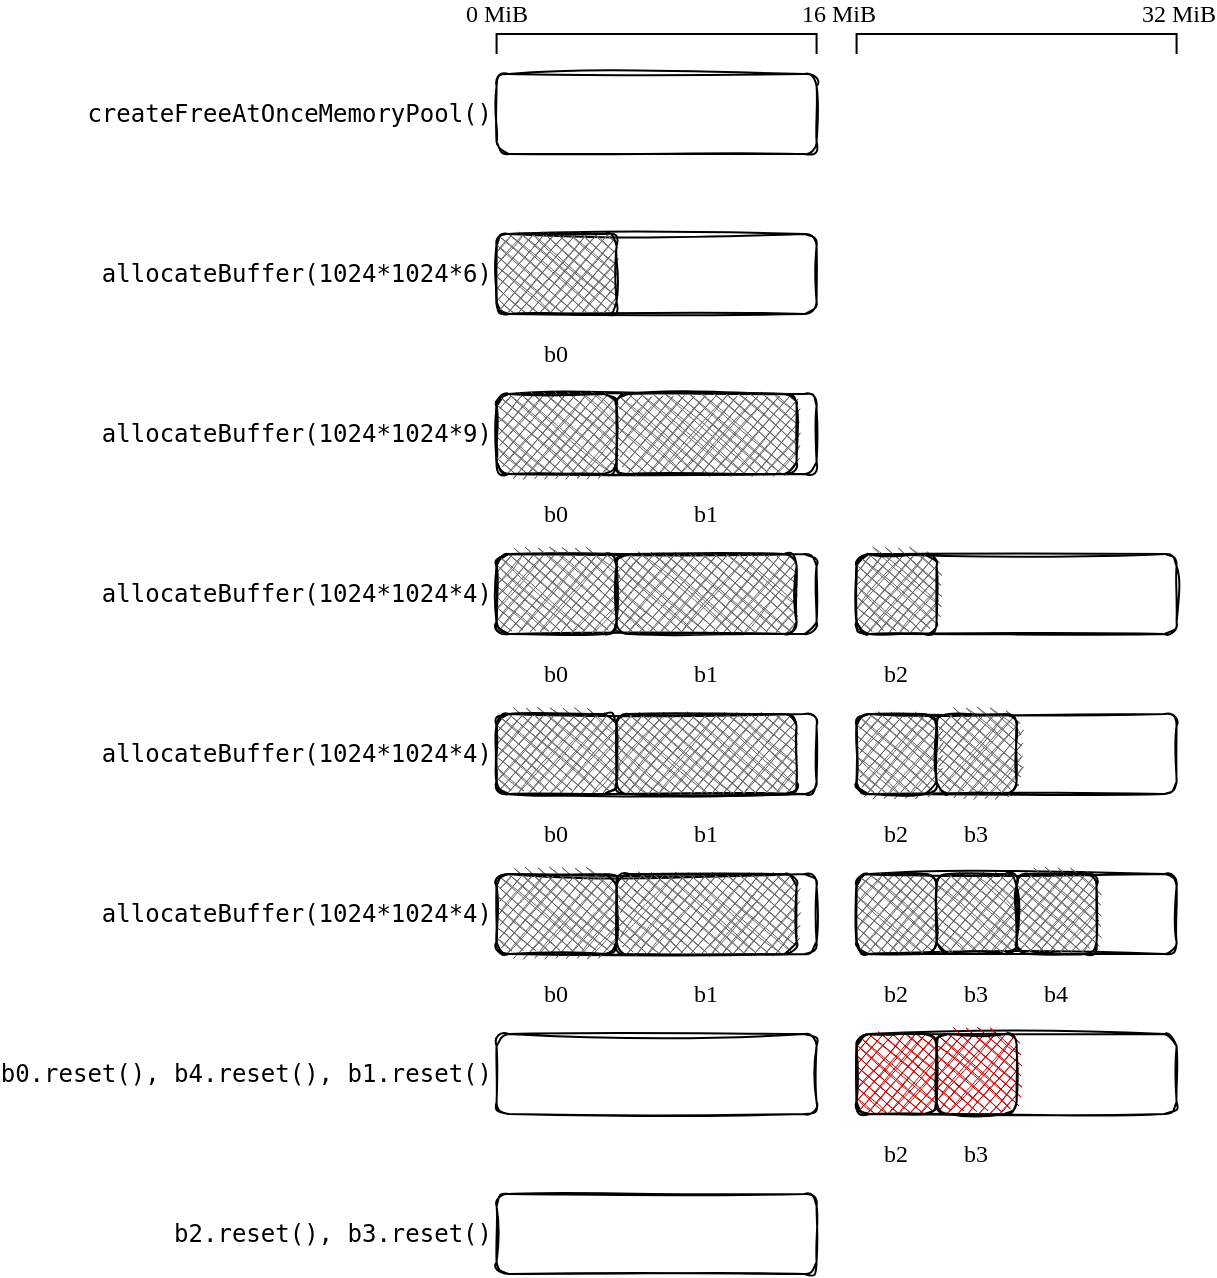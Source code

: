 <mxfile>
    <diagram id="UibdG1P6iw8BnFFcsrGG" name="Page-1">
        <mxGraphModel dx="1656" dy="959" grid="1" gridSize="10" guides="1" tooltips="1" connect="1" arrows="1" fold="1" page="1" pageScale="1" pageWidth="850" pageHeight="1100" math="0" shadow="0">
            <root>
                <mxCell id="0"/>
                <mxCell id="1" parent="0"/>
                <mxCell id="2" value="" style="rounded=1;whiteSpace=wrap;html=1;fontFamily=Lucida Console;align=right;shadow=0;sketch=1;fillStyle=cross-hatch;fillColor=none;" parent="1" vertex="1">
                    <mxGeometry x="0.29" y="40" width="160" height="40" as="geometry"/>
                </mxCell>
                <mxCell id="30" value="" style="endArrow=none;html=1;rounded=0;" parent="1" edge="1">
                    <mxGeometry width="50" height="50" relative="1" as="geometry">
                        <mxPoint x="0.29" y="30" as="sourcePoint"/>
                        <mxPoint x="160.29" y="30" as="targetPoint"/>
                        <Array as="points">
                            <mxPoint x="0.29" y="20"/>
                            <mxPoint x="160.29" y="20"/>
                        </Array>
                    </mxGeometry>
                </mxCell>
                <mxCell id="31" value="16 MiB" style="edgeLabel;html=1;align=center;verticalAlign=middle;resizable=0;points=[];fontFamily=Lucida Console;fontSize=12;" parent="30" vertex="1" connectable="0">
                    <mxGeometry x="0.778" y="1" relative="1" as="geometry">
                        <mxPoint x="20" y="-9" as="offset"/>
                    </mxGeometry>
                </mxCell>
                <mxCell id="32" value="0 MiB" style="edgeLabel;html=1;align=center;verticalAlign=middle;resizable=0;points=[];fontFamily=Lucida Console;fontSize=12;" parent="30" vertex="1" connectable="0">
                    <mxGeometry x="-0.714" y="2" relative="1" as="geometry">
                        <mxPoint x="-16" y="-8" as="offset"/>
                    </mxGeometry>
                </mxCell>
                <mxCell id="33" value="" style="endArrow=none;html=1;rounded=0;" parent="1" edge="1">
                    <mxGeometry width="50" height="50" relative="1" as="geometry">
                        <mxPoint x="180.29" y="30" as="sourcePoint"/>
                        <mxPoint x="340.29" y="30" as="targetPoint"/>
                        <Array as="points">
                            <mxPoint x="180.29" y="20"/>
                            <mxPoint x="340.29" y="20"/>
                        </Array>
                    </mxGeometry>
                </mxCell>
                <mxCell id="34" value="32 MiB" style="edgeLabel;html=1;align=center;verticalAlign=middle;resizable=0;points=[];fontFamily=Lucida Console;fontSize=12;" parent="33" vertex="1" connectable="0">
                    <mxGeometry x="0.778" y="1" relative="1" as="geometry">
                        <mxPoint x="10" y="-9" as="offset"/>
                    </mxGeometry>
                </mxCell>
                <mxCell id="36" value="" style="rounded=1;whiteSpace=wrap;html=1;fontFamily=Lucida Console;align=right;shadow=0;sketch=1;fillStyle=cross-hatch;fillColor=none;" parent="1" vertex="1">
                    <mxGeometry x="0.29" y="120" width="160" height="40" as="geometry"/>
                </mxCell>
                <mxCell id="37" value="" style="rounded=1;whiteSpace=wrap;html=1;fontFamily=Lucida Console;align=right;shadow=0;sketch=1;fillStyle=cross-hatch;fillColor=#666666;" parent="1" vertex="1">
                    <mxGeometry x="0.29" y="120" width="60" height="40" as="geometry"/>
                </mxCell>
                <mxCell id="43" value="b0" style="rounded=0;whiteSpace=wrap;html=1;fontFamily=Lucida Console;align=center;strokeColor=none;fillColor=none;fontSize=12;" parent="1" vertex="1">
                    <mxGeometry x="0.29" y="160" width="60" height="40" as="geometry"/>
                </mxCell>
                <mxCell id="48" value="" style="rounded=1;whiteSpace=wrap;html=1;fontFamily=Lucida Console;align=right;shadow=0;sketch=1;fillStyle=cross-hatch;fillColor=none;" parent="1" vertex="1">
                    <mxGeometry x="0.29" y="200" width="160" height="40" as="geometry"/>
                </mxCell>
                <mxCell id="49" value="" style="rounded=1;whiteSpace=wrap;html=1;fontFamily=Lucida Console;align=right;shadow=0;sketch=1;fillStyle=cross-hatch;fillColor=#666666;" parent="1" vertex="1">
                    <mxGeometry x="0.29" y="200" width="60" height="40" as="geometry"/>
                </mxCell>
                <mxCell id="50" value="" style="rounded=1;whiteSpace=wrap;html=1;fontFamily=Lucida Console;align=right;shadow=0;sketch=1;fillStyle=cross-hatch;fillColor=#666666;" parent="1" vertex="1">
                    <mxGeometry x="60.29" y="200" width="90" height="40" as="geometry"/>
                </mxCell>
                <mxCell id="55" value="b0" style="rounded=0;whiteSpace=wrap;html=1;fontFamily=Lucida Console;align=center;strokeColor=none;fillColor=none;fontSize=12;" parent="1" vertex="1">
                    <mxGeometry x="0.29" y="240" width="60" height="40" as="geometry"/>
                </mxCell>
                <mxCell id="56" value="b1" style="rounded=0;whiteSpace=wrap;html=1;fontFamily=Lucida Console;align=center;strokeColor=none;fillColor=none;fontSize=12;" parent="1" vertex="1">
                    <mxGeometry x="60.29" y="240" width="90" height="40" as="geometry"/>
                </mxCell>
                <mxCell id="60" value="" style="rounded=1;whiteSpace=wrap;html=1;fontFamily=Lucida Console;align=right;shadow=0;sketch=1;fillStyle=cross-hatch;fillColor=none;" parent="1" vertex="1">
                    <mxGeometry x="0.29" y="280" width="160" height="40" as="geometry"/>
                </mxCell>
                <mxCell id="61" value="" style="rounded=1;whiteSpace=wrap;html=1;fontFamily=Lucida Console;align=right;shadow=0;sketch=1;fillStyle=cross-hatch;fillColor=#666666;" parent="1" vertex="1">
                    <mxGeometry x="0.29" y="280" width="60" height="40" as="geometry"/>
                </mxCell>
                <mxCell id="62" value="" style="rounded=1;whiteSpace=wrap;html=1;fontFamily=Lucida Console;align=right;shadow=0;sketch=1;fillStyle=cross-hatch;fillColor=#666666;" parent="1" vertex="1">
                    <mxGeometry x="60.29" y="280" width="90" height="40" as="geometry"/>
                </mxCell>
                <mxCell id="63" value="" style="rounded=1;whiteSpace=wrap;html=1;fontFamily=Lucida Console;align=right;shadow=0;sketch=1;fillStyle=cross-hatch;fillColor=none;" parent="1" vertex="1">
                    <mxGeometry x="180.29" y="280" width="160" height="40" as="geometry"/>
                </mxCell>
                <mxCell id="64" value="" style="rounded=1;whiteSpace=wrap;html=1;fontFamily=Lucida Console;align=right;shadow=0;sketch=1;fillStyle=cross-hatch;fillColor=#666666;" parent="1" vertex="1">
                    <mxGeometry x="180.29" y="280" width="40" height="40" as="geometry"/>
                </mxCell>
                <mxCell id="67" value="b0" style="rounded=0;whiteSpace=wrap;html=1;fontFamily=Lucida Console;align=center;strokeColor=none;fillColor=none;fontSize=12;" parent="1" vertex="1">
                    <mxGeometry x="0.29" y="320" width="60" height="40" as="geometry"/>
                </mxCell>
                <mxCell id="68" value="b1" style="rounded=0;whiteSpace=wrap;html=1;fontFamily=Lucida Console;align=center;strokeColor=none;fillColor=none;fontSize=12;" parent="1" vertex="1">
                    <mxGeometry x="60.29" y="320" width="90" height="40" as="geometry"/>
                </mxCell>
                <mxCell id="69" value="b2" style="rounded=0;whiteSpace=wrap;html=1;fontFamily=Lucida Console;align=center;strokeColor=none;fillColor=none;fontSize=12;" parent="1" vertex="1">
                    <mxGeometry x="180.29" y="320" width="40" height="40" as="geometry"/>
                </mxCell>
                <mxCell id="72" value="" style="rounded=1;whiteSpace=wrap;html=1;fontFamily=Lucida Console;align=right;shadow=0;sketch=1;fillStyle=cross-hatch;fillColor=none;" parent="1" vertex="1">
                    <mxGeometry x="0.29" y="360" width="160" height="40" as="geometry"/>
                </mxCell>
                <mxCell id="73" value="" style="rounded=1;whiteSpace=wrap;html=1;fontFamily=Lucida Console;align=right;shadow=0;sketch=1;fillStyle=cross-hatch;fillColor=#666666;" parent="1" vertex="1">
                    <mxGeometry x="0.29" y="360" width="60" height="40" as="geometry"/>
                </mxCell>
                <mxCell id="74" value="" style="rounded=1;whiteSpace=wrap;html=1;fontFamily=Lucida Console;align=right;shadow=0;sketch=1;fillStyle=cross-hatch;fillColor=#666666;" parent="1" vertex="1">
                    <mxGeometry x="60.29" y="360" width="90" height="40" as="geometry"/>
                </mxCell>
                <mxCell id="75" value="" style="rounded=1;whiteSpace=wrap;html=1;fontFamily=Lucida Console;align=right;shadow=0;sketch=1;fillStyle=cross-hatch;fillColor=none;" parent="1" vertex="1">
                    <mxGeometry x="180.29" y="360" width="160" height="40" as="geometry"/>
                </mxCell>
                <mxCell id="76" value="" style="rounded=1;whiteSpace=wrap;html=1;fontFamily=Lucida Console;align=right;shadow=0;sketch=1;fillStyle=cross-hatch;fillColor=#666666;" parent="1" vertex="1">
                    <mxGeometry x="180.29" y="360" width="40" height="40" as="geometry"/>
                </mxCell>
                <mxCell id="77" value="" style="rounded=1;whiteSpace=wrap;html=1;fontFamily=Lucida Console;align=right;shadow=0;sketch=1;fillStyle=cross-hatch;fillColor=#666666;" parent="1" vertex="1">
                    <mxGeometry x="220.29" y="360" width="40" height="40" as="geometry"/>
                </mxCell>
                <mxCell id="79" value="b0" style="rounded=0;whiteSpace=wrap;html=1;fontFamily=Lucida Console;align=center;strokeColor=none;fillColor=none;fontSize=12;" parent="1" vertex="1">
                    <mxGeometry x="0.29" y="400" width="60" height="40" as="geometry"/>
                </mxCell>
                <mxCell id="80" value="b1" style="rounded=0;whiteSpace=wrap;html=1;fontFamily=Lucida Console;align=center;strokeColor=none;fillColor=none;fontSize=12;" parent="1" vertex="1">
                    <mxGeometry x="60.29" y="400" width="90" height="40" as="geometry"/>
                </mxCell>
                <mxCell id="81" value="b2" style="rounded=0;whiteSpace=wrap;html=1;fontFamily=Lucida Console;align=center;strokeColor=none;fillColor=none;fontSize=12;" parent="1" vertex="1">
                    <mxGeometry x="180.29" y="400" width="40" height="40" as="geometry"/>
                </mxCell>
                <mxCell id="82" value="b3" style="rounded=0;whiteSpace=wrap;html=1;fontFamily=Lucida Console;align=center;strokeColor=none;fillColor=none;fontSize=12;" parent="1" vertex="1">
                    <mxGeometry x="220.29" y="400" width="40" height="40" as="geometry"/>
                </mxCell>
                <mxCell id="84" value="" style="rounded=1;whiteSpace=wrap;html=1;fontFamily=Lucida Console;align=right;shadow=0;sketch=1;fillStyle=cross-hatch;fillColor=none;" parent="1" vertex="1">
                    <mxGeometry x="0.29" y="440" width="160" height="40" as="geometry"/>
                </mxCell>
                <mxCell id="85" value="" style="rounded=1;whiteSpace=wrap;html=1;fontFamily=Lucida Console;align=right;shadow=0;sketch=1;fillStyle=cross-hatch;fillColor=#666666;" parent="1" vertex="1">
                    <mxGeometry x="0.29" y="440" width="60" height="40" as="geometry"/>
                </mxCell>
                <mxCell id="86" value="" style="rounded=1;whiteSpace=wrap;html=1;fontFamily=Lucida Console;align=right;shadow=0;sketch=1;fillStyle=cross-hatch;fillColor=#666666;" parent="1" vertex="1">
                    <mxGeometry x="60.29" y="440" width="90" height="40" as="geometry"/>
                </mxCell>
                <mxCell id="87" value="" style="rounded=1;whiteSpace=wrap;html=1;fontFamily=Lucida Console;align=right;shadow=0;sketch=1;fillStyle=cross-hatch;fillColor=none;" parent="1" vertex="1">
                    <mxGeometry x="180.29" y="440" width="160" height="40" as="geometry"/>
                </mxCell>
                <mxCell id="88" value="" style="rounded=1;whiteSpace=wrap;html=1;fontFamily=Lucida Console;align=right;shadow=0;sketch=1;fillStyle=cross-hatch;fillColor=#666666;" parent="1" vertex="1">
                    <mxGeometry x="180.29" y="440" width="40" height="40" as="geometry"/>
                </mxCell>
                <mxCell id="89" value="" style="rounded=1;whiteSpace=wrap;html=1;fontFamily=Lucida Console;align=right;shadow=0;sketch=1;fillStyle=cross-hatch;fillColor=#666666;" parent="1" vertex="1">
                    <mxGeometry x="220.29" y="440" width="40" height="40" as="geometry"/>
                </mxCell>
                <mxCell id="90" value="" style="rounded=1;whiteSpace=wrap;html=1;fontFamily=Lucida Console;align=right;shadow=0;sketch=1;fillStyle=cross-hatch;fillColor=#666666;" parent="1" vertex="1">
                    <mxGeometry x="260.29" y="440" width="40" height="40" as="geometry"/>
                </mxCell>
                <mxCell id="91" value="b0" style="rounded=0;whiteSpace=wrap;html=1;fontFamily=Lucida Console;align=center;strokeColor=none;fillColor=none;fontSize=12;" parent="1" vertex="1">
                    <mxGeometry x="0.29" y="480" width="60" height="40" as="geometry"/>
                </mxCell>
                <mxCell id="92" value="b1" style="rounded=0;whiteSpace=wrap;html=1;fontFamily=Lucida Console;align=center;strokeColor=none;fillColor=none;fontSize=12;" parent="1" vertex="1">
                    <mxGeometry x="60.29" y="480" width="90" height="40" as="geometry"/>
                </mxCell>
                <mxCell id="93" value="b2" style="rounded=0;whiteSpace=wrap;html=1;fontFamily=Lucida Console;align=center;strokeColor=none;fillColor=none;fontSize=12;" parent="1" vertex="1">
                    <mxGeometry x="180.29" y="480" width="40" height="40" as="geometry"/>
                </mxCell>
                <mxCell id="94" value="b3" style="rounded=0;whiteSpace=wrap;html=1;fontFamily=Lucida Console;align=center;strokeColor=none;fillColor=none;fontSize=12;" parent="1" vertex="1">
                    <mxGeometry x="220.29" y="480" width="40" height="40" as="geometry"/>
                </mxCell>
                <mxCell id="95" value="b4" style="rounded=0;whiteSpace=wrap;html=1;fontFamily=Lucida Console;align=center;strokeColor=none;fillColor=none;fontSize=12;" parent="1" vertex="1">
                    <mxGeometry x="260.29" y="480" width="40" height="40" as="geometry"/>
                </mxCell>
                <mxCell id="96" value="" style="rounded=1;whiteSpace=wrap;html=1;fontFamily=Lucida Console;align=right;shadow=0;sketch=1;fillStyle=cross-hatch;fillColor=none;" parent="1" vertex="1">
                    <mxGeometry x="0.29" y="600" width="160" height="40" as="geometry"/>
                </mxCell>
                <mxCell id="97" value="&lt;pre&gt;&lt;span class=&quot;n&quot;&gt;createFreeAtOnceMemoryPool()&lt;/span&gt;&lt;span class=&quot;p&quot;&gt;&lt;/span&gt;&lt;/pre&gt;" style="rounded=0;whiteSpace=wrap;html=1;fontFamily=Lucida Console;align=right;strokeColor=none;fillColor=none;fontSize=12;" parent="1" vertex="1">
                    <mxGeometry x="-200" y="40" width="200" height="40" as="geometry"/>
                </mxCell>
                <mxCell id="98" value="&lt;pre&gt;&lt;span class=&quot;n&quot;&gt;allocateBuffer(1024*1024*6)&lt;/span&gt;&lt;span class=&quot;p&quot;&gt;&lt;/span&gt;&lt;/pre&gt;" style="rounded=0;whiteSpace=wrap;html=1;fontFamily=Lucida Console;align=right;strokeColor=none;fillColor=none;fontSize=12;" parent="1" vertex="1">
                    <mxGeometry x="-200" y="120" width="200" height="40" as="geometry"/>
                </mxCell>
                <mxCell id="99" value="&lt;pre&gt;&lt;span class=&quot;n&quot;&gt;allocateBuffer(1024*1024*9)&lt;/span&gt;&lt;span class=&quot;p&quot;&gt;&lt;/span&gt;&lt;/pre&gt;" style="rounded=0;whiteSpace=wrap;html=1;fontFamily=Lucida Console;align=right;strokeColor=none;fillColor=none;fontSize=12;" parent="1" vertex="1">
                    <mxGeometry x="-200" y="200" width="200" height="40" as="geometry"/>
                </mxCell>
                <mxCell id="100" value="&lt;pre&gt;&lt;span class=&quot;n&quot;&gt;allocateBuffer(1024*1024*4)&lt;/span&gt;&lt;span class=&quot;p&quot;&gt;&lt;/span&gt;&lt;/pre&gt;" style="rounded=0;whiteSpace=wrap;html=1;fontFamily=Lucida Console;align=right;strokeColor=none;fillColor=none;fontSize=12;" parent="1" vertex="1">
                    <mxGeometry x="-200" y="280" width="200" height="40" as="geometry"/>
                </mxCell>
                <mxCell id="101" value="&lt;pre&gt;&lt;span class=&quot;n&quot;&gt;allocateBuffer(1024*1024*4)&lt;/span&gt;&lt;span class=&quot;p&quot;&gt;&lt;/span&gt;&lt;/pre&gt;" style="rounded=0;whiteSpace=wrap;html=1;fontFamily=Lucida Console;align=right;strokeColor=none;fillColor=none;fontSize=12;" parent="1" vertex="1">
                    <mxGeometry x="-200" y="360" width="200" height="40" as="geometry"/>
                </mxCell>
                <mxCell id="102" value="&lt;pre&gt;&lt;span class=&quot;n&quot;&gt;allocateBuffer(1024*1024*4)&lt;/span&gt;&lt;span class=&quot;p&quot;&gt;&lt;/span&gt;&lt;/pre&gt;" style="rounded=0;whiteSpace=wrap;html=1;fontFamily=Lucida Console;align=right;strokeColor=none;fillColor=none;fontSize=12;" parent="1" vertex="1">
                    <mxGeometry x="-200" y="440" width="200" height="40" as="geometry"/>
                </mxCell>
                <mxCell id="103" value="&lt;pre&gt;&lt;span class=&quot;n&quot;&gt;b2.reset(), b3.reset()&lt;/span&gt;&lt;span class=&quot;p&quot;&gt;&lt;/span&gt;&lt;/pre&gt;" style="rounded=0;whiteSpace=wrap;html=1;fontFamily=Lucida Console;align=right;strokeColor=none;fillColor=none;fontSize=12;" parent="1" vertex="1">
                    <mxGeometry x="-199.71" y="600" width="200" height="40" as="geometry"/>
                </mxCell>
                <mxCell id="104" value="" style="rounded=1;whiteSpace=wrap;html=1;fontFamily=Lucida Console;align=right;shadow=0;sketch=1;fillStyle=cross-hatch;fillColor=none;" vertex="1" parent="1">
                    <mxGeometry x="0.29" y="520" width="160" height="40" as="geometry"/>
                </mxCell>
                <mxCell id="107" value="" style="rounded=1;whiteSpace=wrap;html=1;fontFamily=Lucida Console;align=right;shadow=0;sketch=1;fillStyle=cross-hatch;fillColor=none;" vertex="1" parent="1">
                    <mxGeometry x="180.29" y="520" width="160" height="40" as="geometry"/>
                </mxCell>
                <mxCell id="108" value="" style="rounded=1;whiteSpace=wrap;html=1;fontFamily=Lucida Console;align=right;shadow=0;sketch=1;fillStyle=cross-hatch;fillColor=#CC0000;" vertex="1" parent="1">
                    <mxGeometry x="180.29" y="520" width="40" height="40" as="geometry"/>
                </mxCell>
                <mxCell id="109" value="" style="rounded=1;whiteSpace=wrap;html=1;fontFamily=Lucida Console;align=right;shadow=0;sketch=1;fillStyle=cross-hatch;fillColor=#CC0000;" vertex="1" parent="1">
                    <mxGeometry x="220.29" y="520" width="40" height="40" as="geometry"/>
                </mxCell>
                <mxCell id="113" value="b2" style="rounded=0;whiteSpace=wrap;html=1;fontFamily=Lucida Console;align=center;strokeColor=none;fillColor=none;fontSize=12;" vertex="1" parent="1">
                    <mxGeometry x="180.29" y="560" width="40" height="40" as="geometry"/>
                </mxCell>
                <mxCell id="114" value="b3" style="rounded=0;whiteSpace=wrap;html=1;fontFamily=Lucida Console;align=center;strokeColor=none;fillColor=none;fontSize=12;" vertex="1" parent="1">
                    <mxGeometry x="220.29" y="560" width="40" height="40" as="geometry"/>
                </mxCell>
                <mxCell id="116" value="&lt;pre&gt;&lt;span class=&quot;n&quot;&gt;b0.reset(), b4.reset(), b1.reset()&lt;/span&gt;&lt;span class=&quot;p&quot;&gt;&lt;/span&gt;&lt;/pre&gt;" style="rounded=0;whiteSpace=wrap;html=1;fontFamily=Lucida Console;align=right;strokeColor=none;fillColor=none;fontSize=12;" vertex="1" parent="1">
                    <mxGeometry x="-200" y="520" width="200" height="40" as="geometry"/>
                </mxCell>
            </root>
        </mxGraphModel>
    </diagram>
</mxfile>